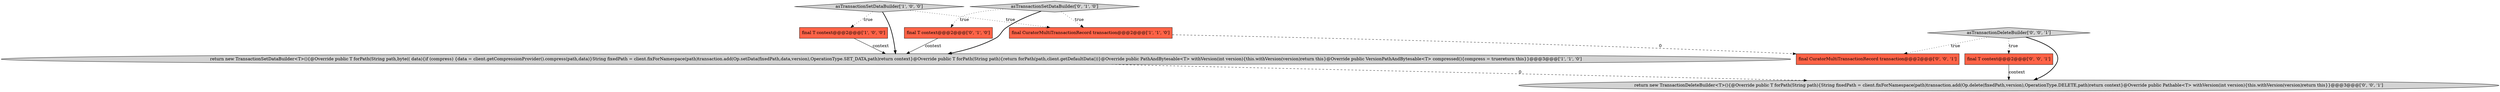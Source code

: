 digraph {
1 [style = filled, label = "asTransactionSetDataBuilder['1', '0', '0']", fillcolor = lightgray, shape = diamond image = "AAA0AAABBB1BBB"];
6 [style = filled, label = "asTransactionDeleteBuilder['0', '0', '1']", fillcolor = lightgray, shape = diamond image = "AAA0AAABBB3BBB"];
7 [style = filled, label = "return new TransactionDeleteBuilder<T>(){@Override public T forPath(String path){String fixedPath = client.fixForNamespace(path)transaction.add(Op.delete(fixedPath,version),OperationType.DELETE,path)return context}@Override public Pathable<T> withVersion(int version){this.withVersion(version)return this}}@@@3@@@['0', '0', '1']", fillcolor = lightgray, shape = ellipse image = "AAA0AAABBB3BBB"];
0 [style = filled, label = "return new TransactionSetDataBuilder<T>(){@Override public T forPath(String path,byte(( data){if (compress) {data = client.getCompressionProvider().compress(path,data)}String fixedPath = client.fixForNamespace(path)transaction.add(Op.setData(fixedPath,data,version),OperationType.SET_DATA,path)return context}@Override public T forPath(String path){return forPath(path,client.getDefaultData())}@Override public PathAndBytesable<T> withVersion(int version){this.withVersion(version)return this}@Override public VersionPathAndBytesable<T> compressed(){compress = truereturn this}}@@@3@@@['1', '1', '0']", fillcolor = lightgray, shape = ellipse image = "AAA0AAABBB1BBB"];
5 [style = filled, label = "final T context@@@2@@@['0', '1', '0']", fillcolor = tomato, shape = box image = "AAA0AAABBB2BBB"];
9 [style = filled, label = "final CuratorMultiTransactionRecord transaction@@@2@@@['0', '0', '1']", fillcolor = tomato, shape = box image = "AAA0AAABBB3BBB"];
2 [style = filled, label = "final T context@@@2@@@['1', '0', '0']", fillcolor = tomato, shape = box image = "AAA0AAABBB1BBB"];
8 [style = filled, label = "final T context@@@2@@@['0', '0', '1']", fillcolor = tomato, shape = box image = "AAA0AAABBB3BBB"];
4 [style = filled, label = "asTransactionSetDataBuilder['0', '1', '0']", fillcolor = lightgray, shape = diamond image = "AAA0AAABBB2BBB"];
3 [style = filled, label = "final CuratorMultiTransactionRecord transaction@@@2@@@['1', '1', '0']", fillcolor = tomato, shape = box image = "AAA0AAABBB1BBB"];
4->5 [style = dotted, label="true"];
1->2 [style = dotted, label="true"];
6->9 [style = dotted, label="true"];
6->8 [style = dotted, label="true"];
1->3 [style = dotted, label="true"];
5->0 [style = solid, label="context"];
0->7 [style = dashed, label="0"];
6->7 [style = bold, label=""];
8->7 [style = solid, label="context"];
4->3 [style = dotted, label="true"];
2->0 [style = solid, label="context"];
3->9 [style = dashed, label="0"];
4->0 [style = bold, label=""];
1->0 [style = bold, label=""];
}
